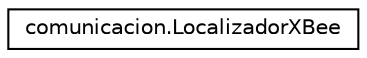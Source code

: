 digraph "Graphical Class Hierarchy"
{
  edge [fontname="Helvetica",fontsize="10",labelfontname="Helvetica",labelfontsize="10"];
  node [fontname="Helvetica",fontsize="10",shape=record];
  rankdir="LR";
  Node0 [label="comunicacion.LocalizadorXBee",height=0.2,width=0.4,color="black", fillcolor="white", style="filled",URL="$classcomunicacion_1_1_localizador_x_bee.html"];
}

